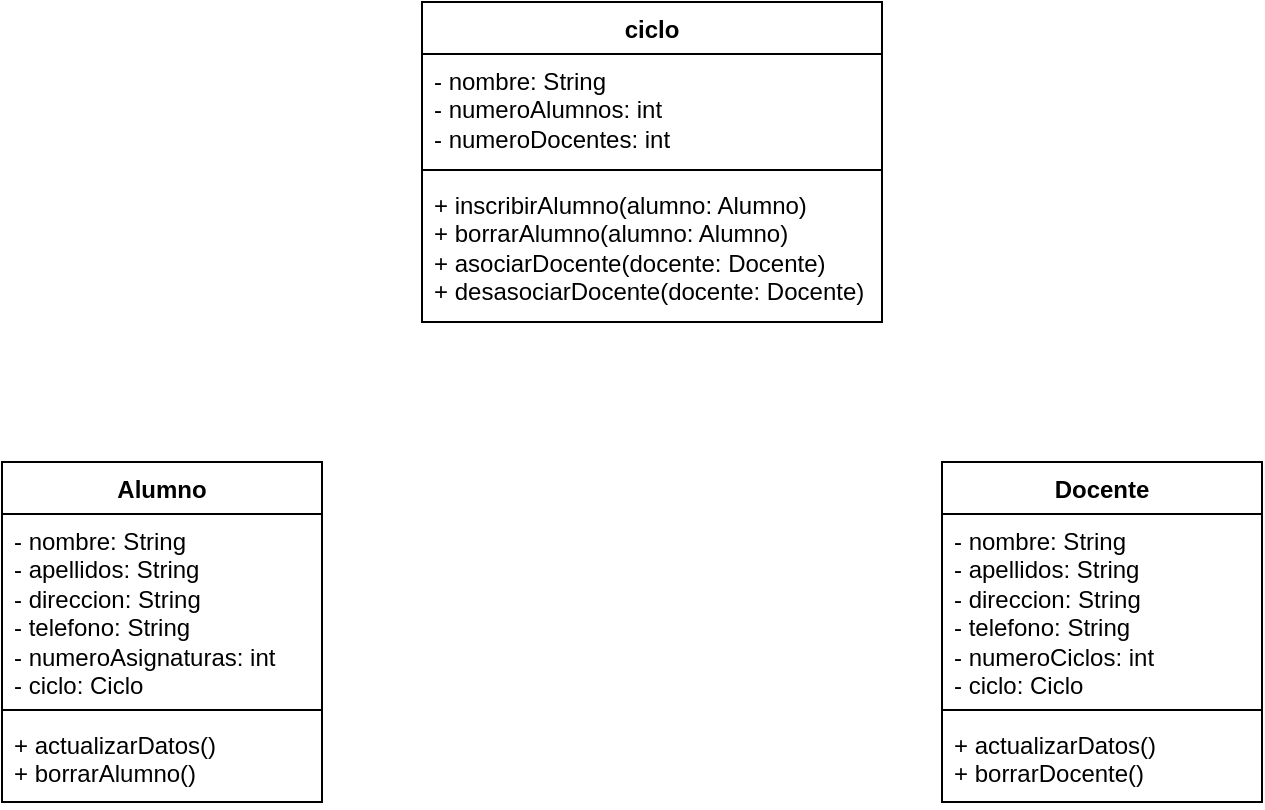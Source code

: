 <mxfile version="21.2.9" type="device">
  <diagram name="Page-1" id="jeUu94YMXjjeoa070jqF">
    <mxGraphModel dx="1393" dy="758" grid="1" gridSize="10" guides="1" tooltips="1" connect="1" arrows="1" fold="1" page="1" pageScale="1" pageWidth="850" pageHeight="1100" math="0" shadow="0">
      <root>
        <mxCell id="0" />
        <mxCell id="1" parent="0" />
        <mxCell id="y8PTTDBx_xEaH9AmaFd6-1" value="ciclo" style="swimlane;fontStyle=1;align=center;verticalAlign=top;childLayout=stackLayout;horizontal=1;startSize=26;horizontalStack=0;resizeParent=1;resizeParentMax=0;resizeLast=0;collapsible=1;marginBottom=0;whiteSpace=wrap;html=1;" vertex="1" parent="1">
          <mxGeometry x="310" y="40" width="230" height="160" as="geometry" />
        </mxCell>
        <mxCell id="y8PTTDBx_xEaH9AmaFd6-2" value="- nombre: String&lt;br&gt;- numeroAlumnos: int&lt;br&gt;- numeroDocentes: int" style="text;strokeColor=none;fillColor=none;align=left;verticalAlign=top;spacingLeft=4;spacingRight=4;overflow=hidden;rotatable=0;points=[[0,0.5],[1,0.5]];portConstraint=eastwest;whiteSpace=wrap;html=1;" vertex="1" parent="y8PTTDBx_xEaH9AmaFd6-1">
          <mxGeometry y="26" width="230" height="54" as="geometry" />
        </mxCell>
        <mxCell id="y8PTTDBx_xEaH9AmaFd6-3" value="" style="line;strokeWidth=1;fillColor=none;align=left;verticalAlign=middle;spacingTop=-1;spacingLeft=3;spacingRight=3;rotatable=0;labelPosition=right;points=[];portConstraint=eastwest;strokeColor=inherit;" vertex="1" parent="y8PTTDBx_xEaH9AmaFd6-1">
          <mxGeometry y="80" width="230" height="8" as="geometry" />
        </mxCell>
        <mxCell id="y8PTTDBx_xEaH9AmaFd6-4" value="+ inscribirAlumno(alumno: Alumno)&lt;br&gt;+ borrarAlumno(alumno: Alumno)&lt;br&gt;+ asociarDocente(docente: Docente)&lt;br&gt;+ desasociarDocente(docente: Docente)" style="text;strokeColor=none;fillColor=none;align=left;verticalAlign=top;spacingLeft=4;spacingRight=4;overflow=hidden;rotatable=0;points=[[0,0.5],[1,0.5]];portConstraint=eastwest;whiteSpace=wrap;html=1;" vertex="1" parent="y8PTTDBx_xEaH9AmaFd6-1">
          <mxGeometry y="88" width="230" height="72" as="geometry" />
        </mxCell>
        <mxCell id="y8PTTDBx_xEaH9AmaFd6-5" value="Alumno" style="swimlane;fontStyle=1;align=center;verticalAlign=top;childLayout=stackLayout;horizontal=1;startSize=26;horizontalStack=0;resizeParent=1;resizeParentMax=0;resizeLast=0;collapsible=1;marginBottom=0;whiteSpace=wrap;html=1;" vertex="1" parent="1">
          <mxGeometry x="100" y="270" width="160" height="170" as="geometry" />
        </mxCell>
        <mxCell id="y8PTTDBx_xEaH9AmaFd6-6" value="- nombre: String&lt;br&gt;- apellidos: String&lt;br&gt;- direccion: String&lt;br&gt;- telefono: String&lt;br&gt;- numeroAsignaturas: int&lt;br&gt;- ciclo: Ciclo" style="text;strokeColor=none;fillColor=none;align=left;verticalAlign=top;spacingLeft=4;spacingRight=4;overflow=hidden;rotatable=0;points=[[0,0.5],[1,0.5]];portConstraint=eastwest;whiteSpace=wrap;html=1;" vertex="1" parent="y8PTTDBx_xEaH9AmaFd6-5">
          <mxGeometry y="26" width="160" height="94" as="geometry" />
        </mxCell>
        <mxCell id="y8PTTDBx_xEaH9AmaFd6-7" value="" style="line;strokeWidth=1;fillColor=none;align=left;verticalAlign=middle;spacingTop=-1;spacingLeft=3;spacingRight=3;rotatable=0;labelPosition=right;points=[];portConstraint=eastwest;strokeColor=inherit;" vertex="1" parent="y8PTTDBx_xEaH9AmaFd6-5">
          <mxGeometry y="120" width="160" height="8" as="geometry" />
        </mxCell>
        <mxCell id="y8PTTDBx_xEaH9AmaFd6-8" value="+ actualizarDatos()&lt;br&gt;+ borrarAlumno()" style="text;strokeColor=none;fillColor=none;align=left;verticalAlign=top;spacingLeft=4;spacingRight=4;overflow=hidden;rotatable=0;points=[[0,0.5],[1,0.5]];portConstraint=eastwest;whiteSpace=wrap;html=1;" vertex="1" parent="y8PTTDBx_xEaH9AmaFd6-5">
          <mxGeometry y="128" width="160" height="42" as="geometry" />
        </mxCell>
        <mxCell id="y8PTTDBx_xEaH9AmaFd6-9" value="Docente" style="swimlane;fontStyle=1;align=center;verticalAlign=top;childLayout=stackLayout;horizontal=1;startSize=26;horizontalStack=0;resizeParent=1;resizeParentMax=0;resizeLast=0;collapsible=1;marginBottom=0;whiteSpace=wrap;html=1;" vertex="1" parent="1">
          <mxGeometry x="570" y="270" width="160" height="170" as="geometry" />
        </mxCell>
        <mxCell id="y8PTTDBx_xEaH9AmaFd6-10" value="- nombre: String&lt;br&gt;- apellidos: String&lt;br&gt;- direccion: String&lt;br&gt;- telefono: String&lt;br&gt;- numeroCiclos: int&lt;br&gt;- ciclo: Ciclo" style="text;strokeColor=none;fillColor=none;align=left;verticalAlign=top;spacingLeft=4;spacingRight=4;overflow=hidden;rotatable=0;points=[[0,0.5],[1,0.5]];portConstraint=eastwest;whiteSpace=wrap;html=1;" vertex="1" parent="y8PTTDBx_xEaH9AmaFd6-9">
          <mxGeometry y="26" width="160" height="94" as="geometry" />
        </mxCell>
        <mxCell id="y8PTTDBx_xEaH9AmaFd6-11" value="" style="line;strokeWidth=1;fillColor=none;align=left;verticalAlign=middle;spacingTop=-1;spacingLeft=3;spacingRight=3;rotatable=0;labelPosition=right;points=[];portConstraint=eastwest;strokeColor=inherit;" vertex="1" parent="y8PTTDBx_xEaH9AmaFd6-9">
          <mxGeometry y="120" width="160" height="8" as="geometry" />
        </mxCell>
        <mxCell id="y8PTTDBx_xEaH9AmaFd6-12" value="+ actualizarDatos()&lt;br&gt;+ borrarDocente()" style="text;strokeColor=none;fillColor=none;align=left;verticalAlign=top;spacingLeft=4;spacingRight=4;overflow=hidden;rotatable=0;points=[[0,0.5],[1,0.5]];portConstraint=eastwest;whiteSpace=wrap;html=1;" vertex="1" parent="y8PTTDBx_xEaH9AmaFd6-9">
          <mxGeometry y="128" width="160" height="42" as="geometry" />
        </mxCell>
      </root>
    </mxGraphModel>
  </diagram>
</mxfile>
